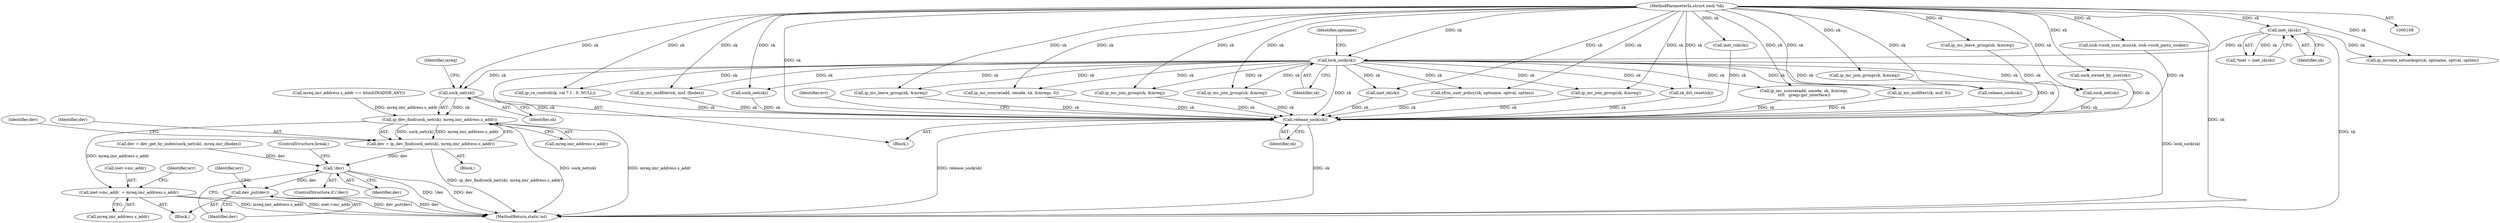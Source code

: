 digraph "0_linux_f6d8bd051c391c1c0458a30b2a7abcd939329259_26@pointer" {
"1000762" [label="(Call,sock_net(sk))"];
"1000259" [label="(Call,lock_sock(sk))"];
"1000118" [label="(Call,inet_sk(sk))"];
"1000109" [label="(MethodParameterIn,struct sock *sk)"];
"1000761" [label="(Call,ip_dev_find(sock_net(sk), mreq.imr_address.s_addr))"];
"1000759" [label="(Call,dev = ip_dev_find(sock_net(sk), mreq.imr_address.s_addr))"];
"1000792" [label="(Call,!dev)"];
"1000795" [label="(Call,dev_put(dev))"];
"1000821" [label="(Call,inet->mc_addr  = mreq.imr_address.s_addr)"];
"1001722" [label="(Call,release_sock(sk))"];
"1000759" [label="(Call,dev = ip_dev_find(sock_net(sk), mreq.imr_address.s_addr))"];
"1000763" [label="(Identifier,sk)"];
"1000114" [label="(Block,)"];
"1000761" [label="(Call,ip_dev_find(sock_net(sk), mreq.imr_address.s_addr))"];
"1001596" [label="(Call,ip_mc_msfilter(sk, msf, ifindex))"];
"1000734" [label="(Block,)"];
"1000279" [label="(Call,sock_net(sk))"];
"1000260" [label="(Identifier,sk)"];
"1000669" [label="(Block,)"];
"1000989" [label="(Call,ip_mc_msfilter(sk, msf, 0))"];
"1000304" [label="(Call,inet_csk(sk))"];
"1000792" [label="(Call,!dev)"];
"1000796" [label="(Identifier,dev)"];
"1001179" [label="(Call,ip_mc_join_group(sk, &mreq))"];
"1000798" [label="(Identifier,err)"];
"1000794" [label="(ControlStructure,break;)"];
"1000894" [label="(Call,ip_mc_join_group(sk, &mreq))"];
"1000825" [label="(Call,mreq.imr_address.s_addr)"];
"1000116" [label="(Call,*inet = inet_sk(sk))"];
"1000762" [label="(Call,sock_net(sk))"];
"1000262" [label="(Identifier,optname)"];
"1000764" [label="(Call,mreq.imr_address.s_addr)"];
"1000901" [label="(Call,ip_mc_leave_group(sk, &mreq))"];
"1000770" [label="(Identifier,dev)"];
"1000791" [label="(ControlStructure,if (!dev))"];
"1000795" [label="(Call,dev_put(dev))"];
"1000821" [label="(Call,inet->mc_addr  = mreq.imr_address.s_addr)"];
"1001725" [label="(Identifier,err)"];
"1000831" [label="(Identifier,err)"];
"1001727" [label="(Call,release_sock(sk))"];
"1000822" [label="(Call,inet->mc_addr)"];
"1001630" [label="(Call,ip_ra_control(sk, val ? 1 : 0, NULL))"];
"1000259" [label="(Call,lock_sock(sk))"];
"1001186" [label="(Call,ip_mc_leave_group(sk, &mreq))"];
"1001078" [label="(Call,ip_mc_join_group(sk, &mreq))"];
"1000118" [label="(Call,inet_sk(sk))"];
"1000251" [label="(Call,ip_mroute_setsockopt(sk, optname, optval, optlen))"];
"1000512" [label="(Call,sk_dst_reset(sk))"];
"1000779" [label="(Call,dev = dev_get_by_index(sock_net(sk), mreq.imr_ifindex))"];
"1000793" [label="(Identifier,dev)"];
"1001377" [label="(Call,ip_mc_source(add, omode, sk, &mreqs,\n\t\t\t\t   greqs.gsr_interface))"];
"1000782" [label="(Call,sock_net(sk))"];
"1000119" [label="(Identifier,sk)"];
"1000294" [label="(Call,sock_owned_by_user(sk))"];
"1001106" [label="(Call,ip_mc_source(add, omode, sk, &mreqs, 0))"];
"1000352" [label="(Call,icsk->icsk_sync_mss(sk, icsk->icsk_pmtu_cookie))"];
"1000844" [label="(Call,inet_sk(sk))"];
"1001665" [label="(Call,xfrm_user_policy(sk, optname, optval, optlen))"];
"1001723" [label="(Identifier,sk)"];
"1001722" [label="(Call,release_sock(sk))"];
"1000109" [label="(MethodParameterIn,struct sock *sk)"];
"1001342" [label="(Call,ip_mc_join_group(sk, &mreq))"];
"1001732" [label="(MethodReturn,static int)"];
"1000766" [label="(Identifier,mreq)"];
"1000736" [label="(Call,mreq.imr_address.s_addr == htonl(INADDR_ANY))"];
"1000760" [label="(Identifier,dev)"];
"1000762" -> "1000761"  [label="AST: "];
"1000762" -> "1000763"  [label="CFG: "];
"1000763" -> "1000762"  [label="AST: "];
"1000766" -> "1000762"  [label="CFG: "];
"1000762" -> "1000761"  [label="DDG: sk"];
"1000259" -> "1000762"  [label="DDG: sk"];
"1000109" -> "1000762"  [label="DDG: sk"];
"1000762" -> "1001722"  [label="DDG: sk"];
"1000259" -> "1000114"  [label="AST: "];
"1000259" -> "1000260"  [label="CFG: "];
"1000260" -> "1000259"  [label="AST: "];
"1000262" -> "1000259"  [label="CFG: "];
"1000259" -> "1001732"  [label="DDG: lock_sock(sk)"];
"1000118" -> "1000259"  [label="DDG: sk"];
"1000109" -> "1000259"  [label="DDG: sk"];
"1000259" -> "1000279"  [label="DDG: sk"];
"1000259" -> "1000512"  [label="DDG: sk"];
"1000259" -> "1000782"  [label="DDG: sk"];
"1000259" -> "1000844"  [label="DDG: sk"];
"1000259" -> "1000989"  [label="DDG: sk"];
"1000259" -> "1001078"  [label="DDG: sk"];
"1000259" -> "1001106"  [label="DDG: sk"];
"1000259" -> "1001179"  [label="DDG: sk"];
"1000259" -> "1001186"  [label="DDG: sk"];
"1000259" -> "1001342"  [label="DDG: sk"];
"1000259" -> "1001377"  [label="DDG: sk"];
"1000259" -> "1001596"  [label="DDG: sk"];
"1000259" -> "1001630"  [label="DDG: sk"];
"1000259" -> "1001665"  [label="DDG: sk"];
"1000259" -> "1001722"  [label="DDG: sk"];
"1000259" -> "1001727"  [label="DDG: sk"];
"1000118" -> "1000116"  [label="AST: "];
"1000118" -> "1000119"  [label="CFG: "];
"1000119" -> "1000118"  [label="AST: "];
"1000116" -> "1000118"  [label="CFG: "];
"1000118" -> "1001732"  [label="DDG: sk"];
"1000118" -> "1000116"  [label="DDG: sk"];
"1000109" -> "1000118"  [label="DDG: sk"];
"1000118" -> "1000251"  [label="DDG: sk"];
"1000109" -> "1000108"  [label="AST: "];
"1000109" -> "1001732"  [label="DDG: sk"];
"1000109" -> "1000251"  [label="DDG: sk"];
"1000109" -> "1000279"  [label="DDG: sk"];
"1000109" -> "1000294"  [label="DDG: sk"];
"1000109" -> "1000304"  [label="DDG: sk"];
"1000109" -> "1000352"  [label="DDG: sk"];
"1000109" -> "1000512"  [label="DDG: sk"];
"1000109" -> "1000782"  [label="DDG: sk"];
"1000109" -> "1000844"  [label="DDG: sk"];
"1000109" -> "1000894"  [label="DDG: sk"];
"1000109" -> "1000901"  [label="DDG: sk"];
"1000109" -> "1000989"  [label="DDG: sk"];
"1000109" -> "1001078"  [label="DDG: sk"];
"1000109" -> "1001106"  [label="DDG: sk"];
"1000109" -> "1001179"  [label="DDG: sk"];
"1000109" -> "1001186"  [label="DDG: sk"];
"1000109" -> "1001342"  [label="DDG: sk"];
"1000109" -> "1001377"  [label="DDG: sk"];
"1000109" -> "1001596"  [label="DDG: sk"];
"1000109" -> "1001630"  [label="DDG: sk"];
"1000109" -> "1001665"  [label="DDG: sk"];
"1000109" -> "1001722"  [label="DDG: sk"];
"1000109" -> "1001727"  [label="DDG: sk"];
"1000761" -> "1000759"  [label="AST: "];
"1000761" -> "1000764"  [label="CFG: "];
"1000764" -> "1000761"  [label="AST: "];
"1000759" -> "1000761"  [label="CFG: "];
"1000761" -> "1001732"  [label="DDG: sock_net(sk)"];
"1000761" -> "1001732"  [label="DDG: mreq.imr_address.s_addr"];
"1000761" -> "1000759"  [label="DDG: sock_net(sk)"];
"1000761" -> "1000759"  [label="DDG: mreq.imr_address.s_addr"];
"1000736" -> "1000761"  [label="DDG: mreq.imr_address.s_addr"];
"1000761" -> "1000821"  [label="DDG: mreq.imr_address.s_addr"];
"1000759" -> "1000734"  [label="AST: "];
"1000760" -> "1000759"  [label="AST: "];
"1000770" -> "1000759"  [label="CFG: "];
"1000759" -> "1001732"  [label="DDG: ip_dev_find(sock_net(sk), mreq.imr_address.s_addr)"];
"1000759" -> "1000792"  [label="DDG: dev"];
"1000792" -> "1000791"  [label="AST: "];
"1000792" -> "1000793"  [label="CFG: "];
"1000793" -> "1000792"  [label="AST: "];
"1000794" -> "1000792"  [label="CFG: "];
"1000796" -> "1000792"  [label="CFG: "];
"1000792" -> "1001732"  [label="DDG: !dev"];
"1000792" -> "1001732"  [label="DDG: dev"];
"1000779" -> "1000792"  [label="DDG: dev"];
"1000792" -> "1000795"  [label="DDG: dev"];
"1000795" -> "1000669"  [label="AST: "];
"1000795" -> "1000796"  [label="CFG: "];
"1000796" -> "1000795"  [label="AST: "];
"1000798" -> "1000795"  [label="CFG: "];
"1000795" -> "1001732"  [label="DDG: dev"];
"1000795" -> "1001732"  [label="DDG: dev_put(dev)"];
"1000821" -> "1000669"  [label="AST: "];
"1000821" -> "1000825"  [label="CFG: "];
"1000822" -> "1000821"  [label="AST: "];
"1000825" -> "1000821"  [label="AST: "];
"1000831" -> "1000821"  [label="CFG: "];
"1000821" -> "1001732"  [label="DDG: mreq.imr_address.s_addr"];
"1000821" -> "1001732"  [label="DDG: inet->mc_addr"];
"1001722" -> "1000114"  [label="AST: "];
"1001722" -> "1001723"  [label="CFG: "];
"1001723" -> "1001722"  [label="AST: "];
"1001725" -> "1001722"  [label="CFG: "];
"1001722" -> "1001732"  [label="DDG: release_sock(sk)"];
"1001722" -> "1001732"  [label="DDG: sk"];
"1001377" -> "1001722"  [label="DDG: sk"];
"1000782" -> "1001722"  [label="DDG: sk"];
"1000304" -> "1001722"  [label="DDG: sk"];
"1000352" -> "1001722"  [label="DDG: sk"];
"1001342" -> "1001722"  [label="DDG: sk"];
"1000989" -> "1001722"  [label="DDG: sk"];
"1000294" -> "1001722"  [label="DDG: sk"];
"1001078" -> "1001722"  [label="DDG: sk"];
"1000844" -> "1001722"  [label="DDG: sk"];
"1000901" -> "1001722"  [label="DDG: sk"];
"1001186" -> "1001722"  [label="DDG: sk"];
"1001630" -> "1001722"  [label="DDG: sk"];
"1000512" -> "1001722"  [label="DDG: sk"];
"1000894" -> "1001722"  [label="DDG: sk"];
"1000279" -> "1001722"  [label="DDG: sk"];
"1001106" -> "1001722"  [label="DDG: sk"];
"1001596" -> "1001722"  [label="DDG: sk"];
"1001665" -> "1001722"  [label="DDG: sk"];
"1001179" -> "1001722"  [label="DDG: sk"];
}
